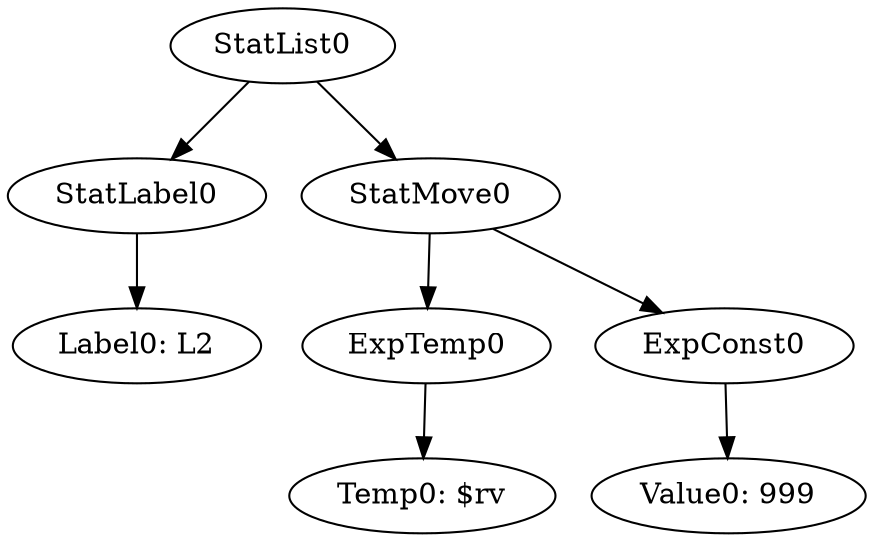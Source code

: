 digraph {
	ordering = out;
	ExpConst0 -> "Value0: 999";
	StatLabel0 -> "Label0: L2";
	StatList0 -> StatLabel0;
	StatList0 -> StatMove0;
	ExpTemp0 -> "Temp0: $rv";
	StatMove0 -> ExpTemp0;
	StatMove0 -> ExpConst0;
}

